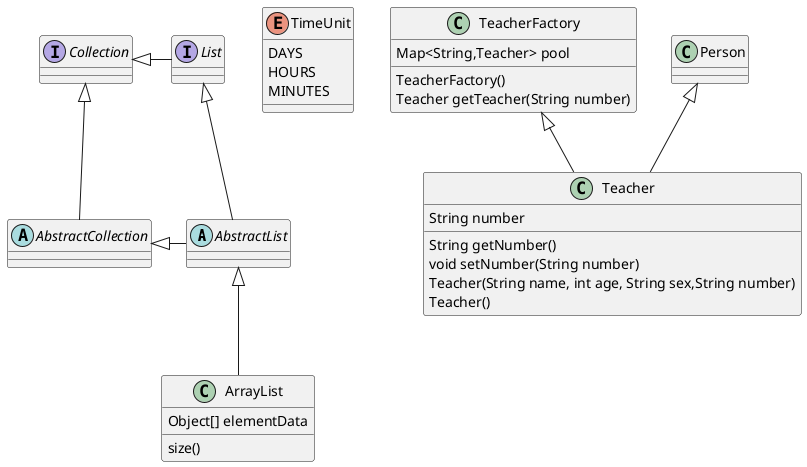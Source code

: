 @startumlabstract class AbstractListabstract AbstractCollectioninterface Listinterface CollectionList <|-- AbstractListCollection <|-- AbstractCollectionCollection <|- ListAbstractCollection <|- AbstractListAbstractList <|-- ArrayListclass ArrayList {Object[] elementDatasize()}enum TimeUnit {DAYSHOURSMINUTES}TeacherFactory <|-- Teacherclass Teacher extends Person {	String number	String getNumber()    void setNumber(String number)	Teacher(String name, int age, String sex,String number)	Teacher()}class TeacherFactory {	Map<String,Teacher> pool	TeacherFactory()	Teacher getTeacher(String number)}@enduml